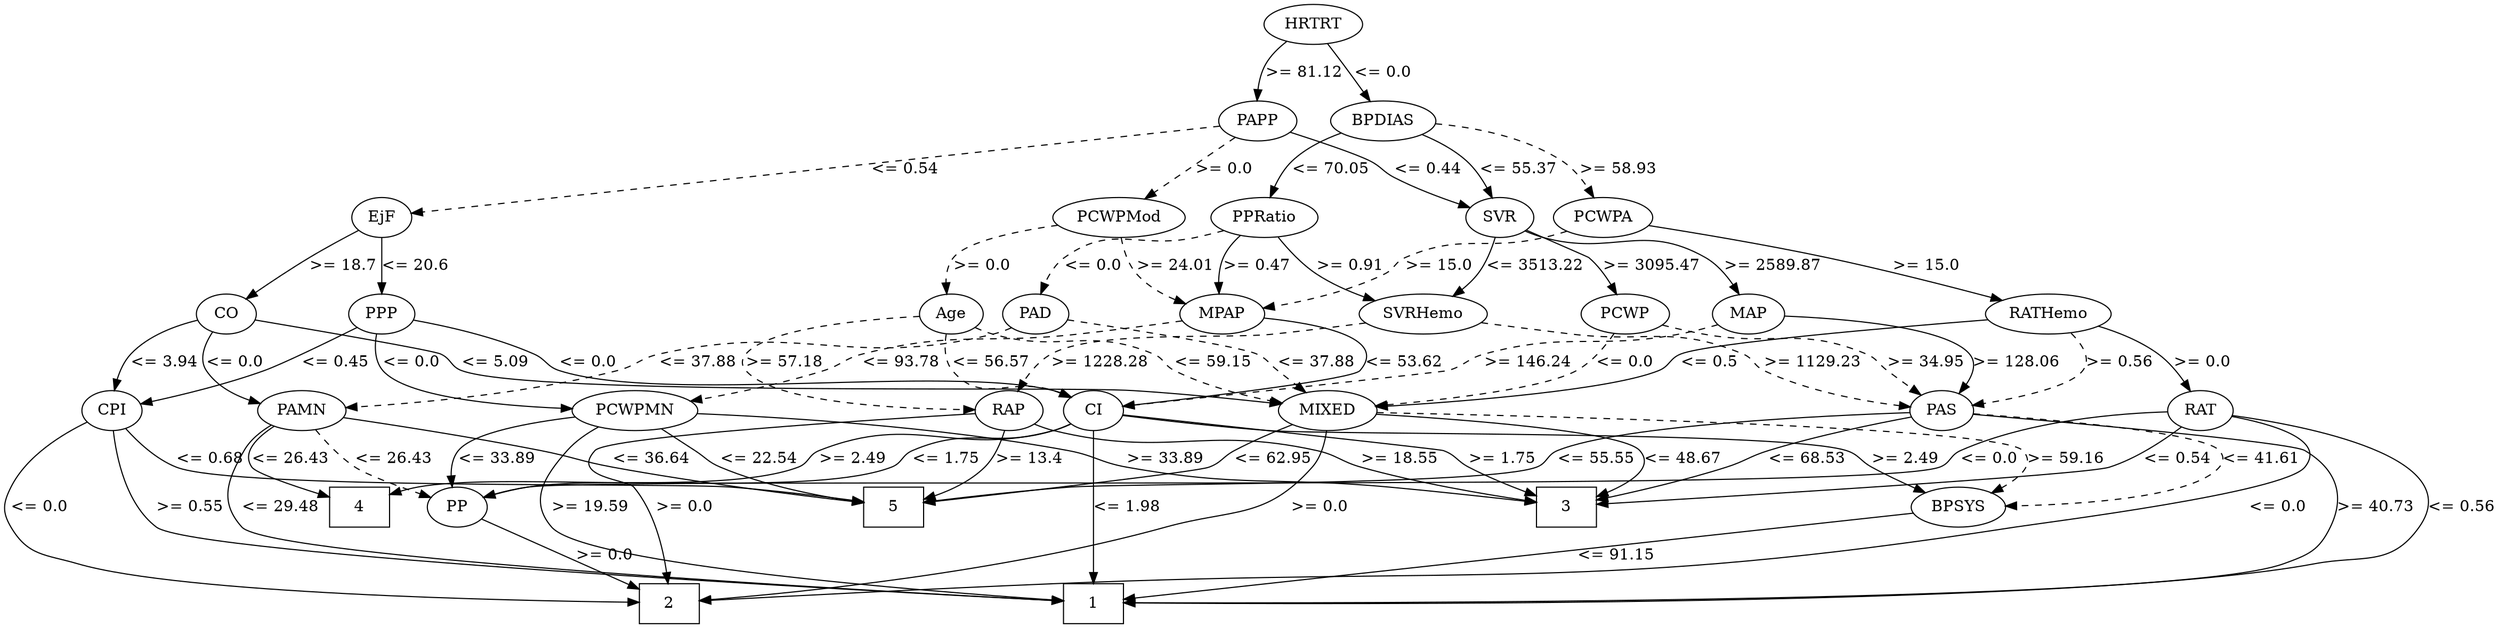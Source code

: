 strict digraph G {
	graph [bb="0,0,1830.8,558"];
	node [label="\N"];
	1	[height=0.5,
		pos="811.77,18",
		shape=box,
		width=0.75];
	2	[height=0.5,
		pos="495.77,18",
		shape=box,
		width=0.75];
	3	[height=0.5,
		pos="1165.8,105",
		shape=box,
		width=0.75];
	4	[height=0.5,
		pos="261.77,105",
		shape=box,
		width=0.75];
	5	[height=0.5,
		pos="663.77,105",
		shape=box,
		width=0.75];
	RAP	[height=0.5,
		pos="744.77,192",
		width=0.77778];
	RAP -> 2	[label=">= 0.0",
		lp="498.77,105",
		op=">=",
		param=0.0,
		pos="e,492.98,36.176 717.18,188.75 645.04,182.74 455.73,166.07 446.77,156 442.34,151.02 444.31,147.2 446.77,141 450.83,130.77 458.23,\
132.51 463.77,123 477.83,98.875 486.32,67.937 490.99,46.097",
		style=solid];
	RAP -> 3	[label=">= 18.55",
		lp="1042.8,148.5",
		op=">=",
		param=18.55,
		pos="e,1138.6,111.3 765.83,179.84 770.93,177.56 776.44,175.42 781.77,174 865.85,151.51 891.94,175.45 976.77,156 995.28,151.76 998.6,146.52 \
1016.8,141 1054.3,129.61 1098.1,119.72 1128.4,113.38",
		style=solid];
	RAP -> 5	[label=">= 13.4",
		lp="760.27,148.5",
		op=">=",
		param=13.4,
		pos="e,690.84,114.68 742.96,173.68 741.11,163.25 737.36,150.25 729.77,141 722,131.54 711,124.3 700.19,118.93",
		style=solid];
	PAS	[height=0.5,
		pos="1416.8,192",
		width=0.75];
	PAS -> 1	[label=">= 40.73",
		lp="1749.8,105",
		op=">=",
		param=40.73,
		pos="e,839.15,18.788 1443.5,187.95 1512.5,180.04 1691.4,159.27 1696.8,156 1735.6,132.54 1732.6,73.884 1691.8,54 1615.4,16.759 1007.6,\
17.808 849.34,18.726",
		style=solid];
	PAS -> 3	[label="<= 68.53",
		lp="1339.8,148.5",
		op="<=",
		param=68.53,
		pos="e,1192.8,114.21 1392.9,183.2 1372,176.28 1340.8,165.77 1313.8,156 1296.3,149.68 1292.3,147.17 1274.8,141 1250.8,132.56 1223.6,123.82 \
1202.4,117.19",
		style=solid];
	PAS -> 5	[label="<= 55.55",
		lp="1185.8,148.5",
		op="<=",
		param=55.55,
		pos="e,691.22,110.37 1389.7,191.9 1341.4,192.52 1238.3,189.37 1159.8,156 1149.9,151.79 1150.8,144.79 1140.8,141 1067.7,113.5 867.54,130.23 \
789.77,123 759.96,120.23 726.37,115.62 701.37,111.9",
		style=solid];
	BPSYS	[height=0.5,
		pos="1452.8,105",
		width=1.0471];
	PAS -> BPSYS	[label="<= 41.61",
		lp="1666.8,148.5",
		op="<=",
		param=41.61,
		pos="e,1490.3,107.63 1443.4,187.71 1500.8,180.51 1631.5,163.37 1637.8,156 1642.1,150.93 1642,146.13 1637.8,141 1620.6,120.32 1549.3,111.77 \
1500.4,108.3",
		style=dashed];
	BPSYS -> 1	[label="<= 91.15",
		lp="1195.8,61.5",
		op="<=",
		param=91.15,
		pos="e,838.8,22.585 1416.9,99.248 1304.9,84.398 962.3,38.961 848.75,23.904",
		style=solid];
	PAD	[height=0.5,
		pos="773.77,279",
		width=0.79437];
	PAMN	[height=0.5,
		pos="227.77,192",
		width=1.0139];
	PAD -> PAMN	[label="<= 37.88",
		lp="513.77,235.5",
		op="<=",
		param=37.88,
		pos="e,263.83,195.81 752.53,266.94 747.19,264.6 741.38,262.41 735.77,261 628.6,234.03 595.15,269.13 487.77,243 471.32,239 469.04,232.67 \
452.77,228 392.19,210.6 319.79,201.3 273.79,196.76",
		style=dashed];
	MIXED	[height=0.5,
		pos="986.77,192",
		width=1.125];
	PAD -> MIXED	[label="<= 37.88",
		lp="960.77,235.5",
		op="<=",
		param=37.88,
		pos="e,964.76,207.28 800.82,272.76 836.11,265.68 895.7,252.82 915.77,243 925.43,238.27 926.08,234.34 934.77,228 941.57,223.04 949.01,\
217.88 956.07,213.1",
		style=dashed];
	PAMN -> 1	[label="<= 29.48",
		lp="199.77,105",
		op="<=",
		param=29.48,
		pos="e,784.53,20.88 206.93,177.18 199.44,171.37 191.44,164.08 185.77,156 167.88,130.53 153.21,110.37 173.77,87 193.78,64.247 640.75,31.042 \
774.37,21.594",
		style=solid];
	PAMN -> 4	[label="<= 26.43",
		lp="217.77,148.5",
		op="<=",
		param=26.43,
		pos="e,234.76,116.06 206.93,176.93 195.08,167.11 184.01,153.56 191.77,141 195.87,134.36 210.38,126.64 225.13,120.14",
		style=solid];
	PAMN -> 5	[label="<= 36.64",
		lp="489.77,148.5",
		op="<=",
		param=36.64,
		pos="e,636.51,110.32 261.04,184.36 295.34,177.46 350.35,166.27 397.77,156 427.17,149.63 434.28,146.93 463.77,141 520.36,129.63 586.38,\
118.48 626.62,111.93",
		style=solid];
	PP	[height=0.5,
		pos="340.77,105",
		width=0.75];
	PAMN -> PP	[label="<= 26.43",
		lp="292.77,148.5",
		op="<=",
		param=26.43,
		pos="e,318.23,115.29 237.74,174.51 244.8,163.88 255.08,150.36 266.77,141 273.82,135.36 292.1,126.69 308.73,119.4",
		style=dashed];
	MIXED -> 2	[label=">= 0.0",
		lp="973.77,105",
		op=">=",
		param=0.0,
		pos="e,523.19,21.446 985.44,173.62 983.85,163.17 980.36,150.16 972.77,141 938.28,99.37 915.06,104.08 863.77,87 746.74,48.043 600.91,29.47 \
533.35,22.472",
		style=solid];
	MIXED -> 3	[label="<= 48.67",
		lp="1244.8,148.5",
		op="<=",
		param=48.67,
		pos="e,1193.1,118.84 1027.6,190.87 1086.8,189.71 1192,183.69 1215.8,156 1225.2,144.97 1215.2,133.45 1201.8,124.24",
		style=solid];
	MIXED -> 5	[label="<= 62.95",
		lp="946.77,148.5",
		op="<=",
		param=62.95,
		pos="e,691.08,109.77 961.09,178.07 948.75,171.68 933.84,163.71 920.77,156 910.26,149.8 909.18,145.34 897.77,141 888.68,137.54 764.89,\
120.03 701.14,111.17",
		style=solid];
	MIXED -> BPSYS	[label=">= 59.16",
		lp="1523.8,148.5",
		op=">=",
		param=59.16,
		pos="e,1475.9,119.27 1027.3,189.7 1144.9,185.74 1478.9,173.02 1494.8,156 1503.9,146.24 1495.7,134.87 1484.2,125.44",
		style=dashed];
	PP -> 2	[label=">= 0.0",
		lp="446.77,61.5",
		op=">=",
		param=0.0,
		pos="e,468.73,33.83 361.03,92.888 386.02,79.185 428.94,55.647 459.63,38.819",
		style=solid];
	PCWP	[height=0.5,
		pos="1197.8,279",
		width=0.97491];
	PCWP -> PAS	[label=">= 34.95",
		lp="1399.8,235.5",
		op=">=",
		param=34.95,
		pos="e,1400.7,206.76 1224.9,267.43 1231.7,265.07 1238.9,262.75 1245.8,261 1294.2,248.61 1311.3,263.73 1356.8,243 1358.9,242.01 1377,226.86 \
1392.8,213.5",
		style=dashed];
	PCWP -> MIXED	[label="<= 0.0",
		lp="1185.8,235.5",
		op="<=",
		param=0.0,
		pos="e,1026.7,195.57 1185.7,262.06 1176.3,250.84 1162.3,236.37 1146.8,228 1112.8,209.64 1069.8,200.91 1037,196.76",
		style=dashed];
	PCWPMod	[height=0.5,
		pos="830.77,366",
		width=1.4444];
	MPAP	[height=0.5,
		pos="905.77,279",
		width=0.97491];
	PCWPMod -> MPAP	[label=">= 24.01",
		lp="872.77,322.5",
		op=">=",
		param=24.01,
		pos="e,878.96,290.71 833.12,347.8 835.25,337.41 839.27,324.41 846.77,315 852.99,307.19 861.47,300.74 870.06,295.59",
		style=dashed];
	Age	[height=0.5,
		pos="699.77,279",
		width=0.75];
	PCWPMod -> Age	[label=">= 0.0",
		lp="728.77,322.5",
		op=">=",
		param=0.0,
		pos="e,698.95,297.29 779.64,362.22 755.22,358.22 727.53,349.32 709.77,330 704.12,323.86 701.28,315.47 699.94,307.31",
		style=dashed];
	PCWPMN	[height=0.5,
		pos="473.77,192",
		width=1.3902];
	MPAP -> PCWPMN	[label="<= 93.78",
		lp="663.77,235.5",
		op="<=",
		param=93.78,
		pos="e,514.59,202.52 873.67,271.57 855.55,268.1 832.46,263.94 811.77,261 734.79,250.07 713.02,262.53 637.77,243 621.39,238.75 618.75,\
233.56 602.77,228 577.36,219.16 548.51,211.15 524.54,205.03",
		style=dashed];
	CI	[height=0.5,
		pos="817.77,192",
		width=0.75];
	MPAP -> CI	[label="<= 53.62",
		lp="1020.8,235.5",
		op="<=",
		param=53.62,
		pos="e,844.13,196.48 937.98,271.62 968.9,264.05 1008.5,249.67 990.77,228 982.16,217.48 902.34,204.72 854.18,197.89",
		style=solid];
	Age -> RAP	[label=">= 57.18",
		lp="576.77,235.5",
		op=">=",
		param=57.18,
		pos="e,716.89,193.8 672.61,277.79 620.96,276.47 516.65,268.83 550.77,228 570.23,204.71 655.87,196.89 706.63,194.29",
		style=dashed];
	Age -> MIXED	[label="<= 59.15",
		lp="885.77,235.5",
		op="<=",
		param=59.15,
		pos="e,949.49,199.2 720.32,267.12 725.28,264.83 730.63,262.62 735.77,261 780.92,246.76 797.52,262.26 840.77,243 850.6,238.62 850.17,232.86 \
859.77,228 884.79,215.34 914.97,206.77 939.64,201.29",
		style=dashed];
	Age -> CI	[label="<= 56.57",
		lp="726.77,235.5",
		op="<=",
		param=56.57,
		pos="e,797.16,203.69 695.21,260.89 693.47,250.28 693.4,237 700.77,228 724.13,199.47 746.88,221.95 781.77,210 783.68,209.35 785.63,208.62 \
787.57,207.84",
		style=dashed];
	PCWPA	[height=0.5,
		pos="1196.8,366",
		width=1.1555];
	PCWPA -> MPAP	[label=">= 15.0",
		lp="1061.3,322.5",
		op=">=",
		param=15.0,
		pos="e,937.97,286.52 1166,353.88 1159.4,351.74 1152.4,349.65 1145.8,348 1099,336.34 1082.9,349.55 1038.8,330 1028.9,325.64 1029.3,320 \
1019.8,315 997.19,303.16 969.96,294.61 947.77,288.93",
		style=dashed];
	RATHemo	[height=0.5,
		pos="1460.8,279",
		width=1.375];
	PCWPA -> RATHemo	[label=">= 15.0",
		lp="1393.3,322.5",
		op=">=",
		param=15.0,
		pos="e,1429.9,293.15 1232.9,356.84 1260.3,350.36 1298.7,340.66 1331.8,330 1362,320.27 1395.4,307.26 1420.6,296.96",
		style=solid];
	RATHemo -> PAS	[label=">= 0.56",
		lp="1538.3,235.5",
		op=">=",
		param=0.56,
		pos="e,1443.8,194.7 1490.8,264.54 1507.2,255.19 1522.5,241.96 1512.8,228 1499.5,209.01 1474.8,200.29 1453.7,196.3",
		style=dashed];
	RATHemo -> MIXED	[label="<= 0.5",
		lp="1245.8,235.5",
		op="<=",
		param=0.5,
		pos="e,1027.2,193.33 1414.6,272.39 1351.3,264.5 1243.6,250.3 1226.8,243 1216.9,238.73 1217.6,232.31 1207.8,228 1152.7,203.88 1083.4,196.14 \
1037.3,193.78",
		style=solid];
	RAT	[height=0.5,
		pos="1602.8,192",
		width=0.76389];
	RATHemo -> RAT	[label=">= 0.0",
		lp="1597.8,235.5",
		op=">=",
		param=0.0,
		pos="e,1593.8,209.48 1503.4,269.75 1523.4,264.43 1546.7,256 1564.8,243 1573.9,236.42 1581.9,226.99 1588.1,218.08",
		style=solid];
	PCWPMN -> 1	[label=">= 19.59",
		lp="433.77,105",
		op=">=",
		param=19.59,
		pos="e,784.67,19.229 446.55,176.86 437.77,171.28 428.56,164.23 421.77,156 401.86,131.86 387.56,110.89 407.77,87 454.66,31.562 683.72,\
21.299 774.55,19.416",
		style=solid];
	PCWPMN -> 3	[label=">= 33.89",
		lp="867.77,148.5",
		op=">=",
		param=33.89,
		pos="e,1138.8,109.57 522.64,187.89 584.54,183.41 694.26,173.68 786.77,156 811.66,151.24 816.85,145.56 841.77,141 923.9,125.96 945.78,\
132.14 1028.8,123 1062.7,119.27 1101.2,114.43 1128.8,110.87",
		style=solid];
	PCWPMN -> 5	[label="<= 22.54",
		lp="567.77,148.5",
		op="<=",
		param=22.54,
		pos="e,636.59,110.91 493.37,175.38 509.68,162.62 531.77,145.91 541.77,141 568.76,127.74 601.66,118.67 626.48,113.09",
		style=solid];
	PCWPMN -> PP	[label="<= 33.89",
		lp="367.77,148.5",
		op="<=",
		param=33.89,
		pos="e,336.34,123.01 427.87,184.76 394.17,179.15 352.5,169.66 341.77,156 336.77,149.64 335.28,141.28 335.4,133.23",
		style=solid];
	CO	[height=0.5,
		pos="184.77,279",
		width=0.75];
	CO -> PAMN	[label="<= 0.0",
		lp="175.77,235.5",
		op="<=",
		param=0.0,
		pos="e,195.58,200.54 168.62,264.22 158.74,254.07 149.31,240 156.77,228 163.46,217.24 174.54,209.69 185.98,204.44",
		style=solid];
	CO -> MIXED	[label="<= 5.09",
		lp="365.27,235.5",
		op="<=",
		param=5.09,
		pos="e,949.03,198.76 209.35,271.32 221.24,268.13 235.73,264.3 248.77,261 282,252.6 292.93,257.97 323.77,243 333.45,238.3 332.67,231.71 \
342.77,228 396.1,208.43 797.14,214.61 853.77,210 882.11,207.69 913.69,203.72 938.97,200.19",
		style=solid];
	CPI	[height=0.5,
		pos="87.769,192",
		width=0.75];
	CO -> CPI	[label="<= 3.94",
		lp="128.27,235.5",
		op="<=",
		param=3.94,
		pos="e,90.397,210.08 159.62,272.42 142.36,267.4 120.08,258.37 105.77,243 99.78,236.57 95.756,228 93.063,219.77",
		style=solid];
	CPI -> 1	[label=">= 0.55",
		lp="137.27,105",
		op=">=",
		param=0.55,
		pos="e,784.72,20.764 86.777,173.98 86.435,150.54 89.693,108.77 114.77,87 139.94,65.154 633.41,30.839 774.43,21.447",
		style=solid];
	CPI -> 2	[label="<= 0.0",
		lp="23.769,105",
		op="<=",
		param=0.0,
		pos="e,468.59,19.236 66.509,180.64 46.392,169.52 17.444,149.77 4.7688,123 -11.003,89.689 16.152,66.652 50.769,54 125.32,26.752 365.51,\
20.701 458.51,19.37",
		style=solid];
	CPI -> 5	[label="<= 0.68",
		lp="163.27,148.5",
		op="<=",
		param=0.68,
		pos="e,636.32,110.42 99.297,175.23 108.92,163.46 123.76,148.21 140.77,141 181.43,123.77 493.79,126.96 537.77,123 567.59,120.32 601.17,\
115.71 626.17,111.96",
		style=solid];
	CI -> 1	[label="<= 1.98",
		lp="837.27,105",
		op="<=",
		param=1.98,
		pos="e,812.36,36.052 817.17,173.88 816.13,144 813.97,82.113 812.72,46.274",
		style=solid];
	CI -> 3	[label=">= 1.75",
		lp="1118.3,148.5",
		op=">=",
		param=1.75,
		pos="e,1138.5,118.75 843.98,187.22 868.28,183.74 905.46,178.44 937.77,174 997.74,165.75 1016,177.05 1072.8,156 1084.2,151.76 1085.2,147.07 \
1095.8,141 1106.4,134.88 1118.3,128.72 1129.2,123.3",
		style=solid];
	CI -> 4	[label=">= 2.49",
		lp="635.27,148.5",
		op=">=",
		param=2.49,
		pos="e,289.12,118.29 797.29,179.89 792.33,177.6 786.96,175.46 781.77,174 709.04,153.59 682.71,184.52 612.77,156 602.81,151.94 603.82,\
144.84 593.77,141 533.67,118.02 367.57,137 304.77,123 302.83,122.57 300.86,122.06 298.89,121.5",
		style=solid];
	CI -> BPSYS	[label=">= 2.49",
		lp="1411.3,148.5",
		op=">=",
		param=2.49,
		pos="e,1428.2,118.86 843.9,186.54 868.15,182.58 905.29,176.98 937.77,174 1032.6,165.31 1275.1,185.04 1365.8,156 1377.4,152.28 1378.3,\
147.27 1388.8,141 1398.6,135.13 1409.4,129.04 1419.4,123.62",
		style=solid];
	CI -> PP	[label="<= 1.75",
		lp="703.27,148.5",
		op="<=",
		param=1.75,
		pos="e,362.81,115.81 797.21,180.15 792.25,177.86 786.91,175.64 781.77,174 738.33,160.14 722.36,174.69 680.77,156 670.96,151.59 671.81,\
144.86 661.77,141 604.39,118.96 445.84,136 385.77,123 381.33,122.04 376.75,120.72 372.29,119.24",
		style=solid];
	SVRHemo	[height=0.5,
		pos="1051.8,279",
		width=1.3902];
	SVRHemo -> RAP	[label=">= 1228.28",
		lp="804.27,235.5",
		op=">=",
		param=1228.28,
		pos="e,749.3,209.77 1008.2,270.1 990.14,267 968.99,263.57 949.77,261 910.36,255.73 804.84,265.06 771.77,243 763.33,237.37 757.32,228.2 \
753.14,219.24",
		style=dashed];
	SVRHemo -> PAS	[label=">= 1129.23",
		lp="1320.3,235.5",
		op=">=",
		param=1129.23,
		pos="e,1390.4,196.94 1096.2,270.5 1114.1,267.5 1134.9,264.05 1153.8,261 1204.8,252.75 1221.4,263.71 1268.8,243 1278.6,238.69 1278.2,232.84 \
1287.8,228 1317.2,213.16 1353.7,204.01 1380.4,198.81",
		style=dashed];
	BPDIAS	[height=0.5,
		pos="1034.8,453",
		width=1.1735];
	BPDIAS -> PCWPA	[label=">= 58.93",
		lp="1186.8,409.5",
		op=">=",
		param=58.93,
		pos="e,1182,383.34 1071.7,443.81 1092.8,438.16 1119.3,429.41 1140.8,417 1153.1,409.9 1165,399.79 1174.7,390.52",
		style=dashed];
	SVR	[height=0.5,
		pos="1108.8,366",
		width=0.77778];
	BPDIAS -> SVR	[label="<= 55.37",
		lp="1110.8,409.5",
		op="<=",
		param=55.37,
		pos="e,1098.9,383 1053.4,436.78 1060.2,430.91 1067.6,423.95 1073.8,417 1080.8,409.11 1087.6,399.81 1093.4,391.38",
		style=solid];
	PPRatio	[height=0.5,
		pos="942.77,366",
		width=1.1013];
	BPDIAS -> PPRatio	[label="<= 70.05",
		lp="976.77,409.5",
		op="<=",
		param=70.05,
		pos="e,941.53,384.41 996.63,444.83 980.11,439.78 962.01,431.27 950.77,417 945.78,410.66 943.33,402.44 942.26,394.5",
		style=solid];
	SVR -> PCWP	[label=">= 3095.47",
		lp="1209.3,322.5",
		op=">=",
		param=3095.47,
		pos="e,1189.2,296.61 1130.5,354.3 1141.6,348.17 1154.8,339.77 1164.8,330 1172.1,322.85 1178.7,313.81 1184,305.39",
		style=solid];
	SVR -> SVRHemo	[label="<= 3513.22",
		lp="1128.3,322.5",
		op="<=",
		param=3513.22,
		pos="e,1070.9,295.82 1103.5,347.93 1100,337.85 1094.7,325.11 1087.8,315 1085,310.9 1081.6,306.88 1078.1,303.13",
		style=solid];
	MAP	[height=0.5,
		pos="1285.8,279",
		width=0.84854];
	SVR -> MAP	[label=">= 2589.87",
		lp="1295.3,322.5",
		op=">=",
		param=2589.87,
		pos="e,1276.8,296.59 1129.9,354.17 1135,351.88 1140.5,349.65 1145.8,348 1188.9,334.47 1207,353.1 1245.8,330 1255.9,323.97 1264.5,314.35 \
1271.1,305.15",
		style=solid];
	PPRatio -> PAD	[label="<= 0.0",
		lp="814.77,322.5",
		op="<=",
		param=0.0,
		pos="e,776.95,296.89 912.5,354.16 905.73,351.94 898.54,349.76 891.77,348 849.75,337.11 829.77,356.98 795.77,330 788.32,324.09 783.33,\
315.14 780.02,306.44",
		style=dashed];
	PPRatio -> MPAP	[label=">= 0.47",
		lp="929.27,322.5",
		op=">=",
		param=0.47,
		pos="e,902.95,297.35 922.45,350.41 916.25,344.8 910.17,337.84 906.77,330 903.76,323.07 902.68,315.08 902.57,307.54",
		style=solid];
	PPRatio -> SVRHemo	[label=">= 0.91",
		lp="997.27,322.5",
		op=">=",
		param=0.91,
		pos="e,1015.6,291.47 950.53,347.92 956.05,337.32 964.33,324.04 974.77,315 983.96,307.04 995.26,300.56 1006.3,295.45",
		style=solid];
	HRTRT	[height=0.5,
		pos="959.77,540",
		width=1.1013];
	HRTRT -> BPDIAS	[label="<= 0.0",
		lp="1019.8,496.5",
		op="<=",
		param=0.0,
		pos="e,1020.5,470.21 973.88,523.01 985.12,510.27 1001,492.24 1013.8,477.8",
		style=solid];
	PAPP	[height=0.5,
		pos="914.77,453",
		width=0.88889];
	HRTRT -> PAPP	[label=">= 81.12",
		lp="953.77,496.5",
		op=">=",
		param=81.12,
		pos="e,917.07,470.97 942.65,523.56 937.21,517.88 931.62,511.09 927.77,504 923.9,496.88 921.14,488.55 919.19,480.76",
		style=solid];
	PAPP -> PCWPMod	[label=">= 0.0",
		lp="896.77,409.5",
		op=">=",
		param=0.0,
		pos="e,846.8,383.22 899.75,436.8 887.05,423.95 868.65,405.33 854.04,390.55",
		style=dashed];
	PAPP -> SVR	[label="<= 0.44",
		lp="1047.3,409.5",
		op="<=",
		param=0.44,
		pos="e,1084.6,375.56 941.63,443.06 959.42,436.72 983.02,427.49 1002.8,417 1013.2,411.45 1014.4,407.64 1024.8,402 1040.7,393.36 1059.3,\
385.42 1074.9,379.3",
		style=solid];
	EjF	[height=0.5,
		pos="284.77,366",
		width=0.75];
	PAPP -> EjF	[label="<= 0.54",
		lp="659.27,409.5",
		op="<=",
		param=0.54,
		pos="e,311.22,370.57 883.96,447.84 778.89,433.67 434.96,387.26 321.47,371.95",
		style=dashed];
	RAT -> 1	[label="<= 0.56",
		lp="1808.3,105",
		op="<=",
		param=0.56,
		pos="e,839.17,19.364 1629.4,187.04 1687.4,177.2 1817.2,147.9 1779.8,87 1762.8,59.388 1746.1,62.149 1714.8,54 1630.3,32.036 1009.8,21.803 \
849.48,19.509",
		style=solid];
	RAT -> 2	[label="<= 0.0",
		lp="1688.8,105",
		op="<=",
		param=0.0,
		pos="e,522.79,20.827 1629.5,187.14 1663.8,181.04 1716.7,167.09 1696.8,141 1669.2,104.91 1544.3,95.738 1499.8,87 1183.2,24.907 1097.9,\
52.222 775.77,36 688.67,31.615 586.43,25.047 532.84,21.495",
		style=solid];
	RAT -> 3	[label="<= 0.54",
		lp="1607.3,148.5",
		op="<=",
		param=0.54,
		pos="e,1192.9,108.03 1596.3,174.09 1591,162.7 1582.3,148.45 1569.8,141 1561.9,136.33 1301.5,116.25 1203,108.8",
		style=solid];
	RAT -> PP	[label="<= 0.0",
		lp="1471.8,148.5",
		op="<=",
		param=0.0,
		pos="e,362.76,116.03 1575.6,188.28 1544.6,184.37 1493,175.37 1452.8,156 1443.1,151.33 1443.9,144.62 1433.8,141 1324.1,101.86 500.15,144.9 \
385.77,123 381.31,122.15 376.72,120.89 372.25,119.44",
		style=solid];
	MAP -> PAS	[label=">= 128.06",
		lp="1463.8,235.5",
		op=">=",
		param=128.06,
		pos="e,1428.1,208.36 1315.8,275.12 1354.2,270.74 1417.6,260.96 1431.8,243 1437.5,235.68 1436.3,226.18 1432.7,217.42",
		style=solid];
	MAP -> CI	[label=">= 146.24",
		lp="1113.8,235.5",
		op=">=",
		param=146.24,
		pos="e,844.05,196.76 1261.9,267.52 1255.5,265.04 1248.4,262.64 1241.8,261 1173.6,244.21 1152.6,261.38 1084.8,243 1068.8,238.68 1066.6,\
232.6 1050.8,228 1041.4,225.29 917.09,207.25 853.98,198.18",
		style=dashed];
	PPP	[height=0.5,
		pos="284.77,279",
		width=0.75];
	PPP -> PCWPMN	[label="<= 0.0",
		lp="304.77,235.5",
		op="<=",
		param=0.0,
		pos="e,424.29,195.33 280.11,260.8 278.32,250.16 278.24,236.87 285.77,228 302.11,208.73 365.45,200.01 414.15,196.09",
		style=solid];
	PPP -> CPI	[label="<= 0.45",
		lp="248.27,235.5",
		op="<=",
		param=0.45,
		pos="e,112.48,199.63 265.65,265.97 247.8,255.08 220.16,239.08 194.77,228 171.22,217.72 143.63,208.77 122.37,202.49",
		style=solid];
	PPP -> CI	[label="<= 0.0",
		lp="433.77,235.5",
		op="<=",
		param=0.0,
		pos="e,797.72,204.15 309.7,271.84 331.85,265.9 364.8,255.93 391.77,243 402.77,237.72 403.16,231.76 414.77,228 492.44,202.82 702.56,229.81 \
781.77,210 783.95,209.45 786.15,208.77 788.35,208",
		style=solid];
	EjF -> CO	[label=">= 18.7",
		lp="258.27,322.5",
		op=">=",
		param=18.7,
		pos="e,198.5,294.62 266.11,352.69 256.75,346.26 245.38,338.06 235.77,330 225.38,321.29 214.56,310.89 205.57,301.84",
		style=solid];
	EjF -> PPP	[label="<= 20.6",
		lp="307.27,322.5",
		op="<=",
		param=20.6,
		pos="e,284.77,297.18 284.77,347.8 284.77,336.16 284.77,320.55 284.77,307.24",
		style=solid];
}

